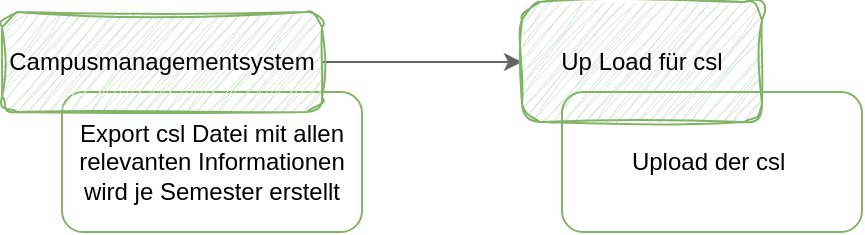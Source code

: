<mxfile version="28.2.0">
  <diagram name="Seite-1" id="V6rXY77AjFvY0oRYciyx">
    <mxGraphModel dx="689" dy="346" grid="1" gridSize="10" guides="1" tooltips="1" connect="1" arrows="1" fold="1" page="1" pageScale="1" pageWidth="827" pageHeight="1169" math="0" shadow="0">
      <root>
        <mxCell id="0" />
        <mxCell id="1" parent="0" />
        <mxCell id="ALDRsHmGj8zdrCS2ko75-3" value="&lt;div&gt;Export csl Datei mit allen relevanten Informationen&lt;/div&gt;&lt;div&gt;wird je Semester erstellt&lt;/div&gt;" style="rounded=1;whiteSpace=wrap;html=1;fillColor=none;strokeColor=#82b366;" vertex="1" parent="1">
          <mxGeometry x="50" y="70" width="150" height="70" as="geometry" />
        </mxCell>
        <mxCell id="ALDRsHmGj8zdrCS2ko75-5" value="" style="edgeStyle=orthogonalEdgeStyle;rounded=0;orthogonalLoop=1;jettySize=auto;html=1;fillColor=#f5f5f5;strokeColor=#666666;" edge="1" parent="1" source="ALDRsHmGj8zdrCS2ko75-1" target="ALDRsHmGj8zdrCS2ko75-4">
          <mxGeometry relative="1" as="geometry" />
        </mxCell>
        <mxCell id="ALDRsHmGj8zdrCS2ko75-1" value="Campusmanagementsystem" style="rounded=1;whiteSpace=wrap;html=1;fillColor=#d5e8d4;strokeColor=#82b366;sketch=1;curveFitting=1;jiggle=2;" vertex="1" parent="1">
          <mxGeometry x="20" y="30" width="160" height="50" as="geometry" />
        </mxCell>
        <mxCell id="ALDRsHmGj8zdrCS2ko75-4" value="Up Load für csl" style="rounded=1;whiteSpace=wrap;html=1;fillColor=#d5e8d4;strokeColor=#82b366;sketch=1;curveFitting=1;jiggle=2;" vertex="1" parent="1">
          <mxGeometry x="280" y="25" width="120" height="60" as="geometry" />
        </mxCell>
        <mxCell id="ALDRsHmGj8zdrCS2ko75-6" value="Upload der csl&amp;nbsp;" style="rounded=1;whiteSpace=wrap;html=1;fillColor=none;strokeColor=#82b366;" vertex="1" parent="1">
          <mxGeometry x="300" y="70" width="150" height="70" as="geometry" />
        </mxCell>
      </root>
    </mxGraphModel>
  </diagram>
</mxfile>
